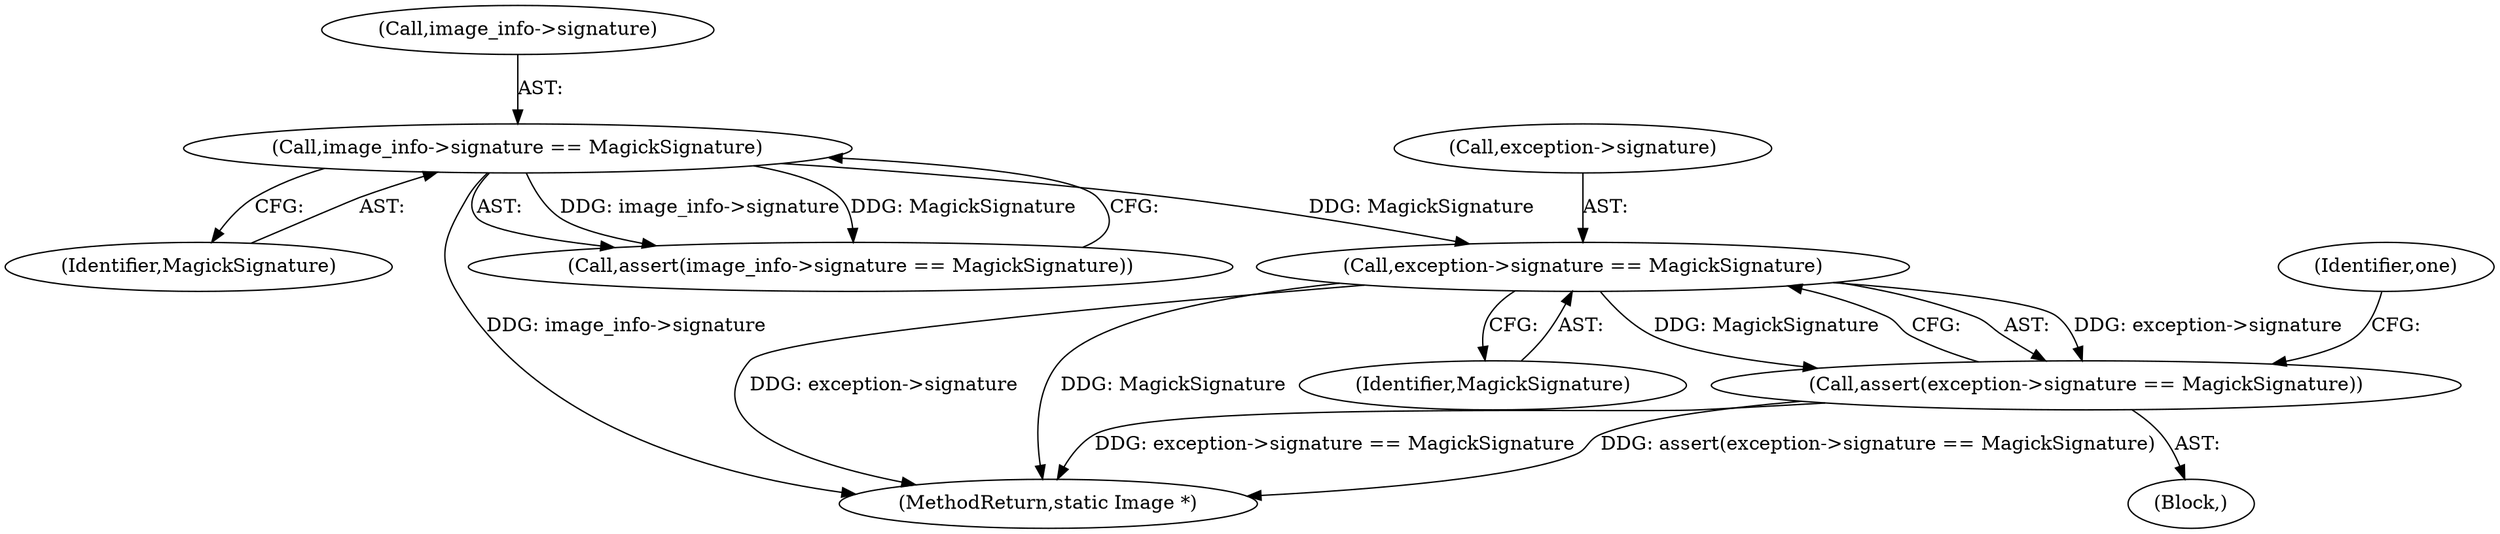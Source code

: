 digraph "0_ImageMagick_d9b2209a69ee90d8df81fb124eb66f593eb9f599_0@pointer" {
"1000186" [label="(Call,exception->signature == MagickSignature)"];
"1000174" [label="(Call,image_info->signature == MagickSignature)"];
"1000185" [label="(Call,assert(exception->signature == MagickSignature))"];
"1000141" [label="(Block,)"];
"1000178" [label="(Identifier,MagickSignature)"];
"1000174" [label="(Call,image_info->signature == MagickSignature)"];
"1000185" [label="(Call,assert(exception->signature == MagickSignature))"];
"1001914" [label="(MethodReturn,static Image *)"];
"1000186" [label="(Call,exception->signature == MagickSignature)"];
"1000187" [label="(Call,exception->signature)"];
"1000173" [label="(Call,assert(image_info->signature == MagickSignature))"];
"1000192" [label="(Identifier,one)"];
"1000190" [label="(Identifier,MagickSignature)"];
"1000175" [label="(Call,image_info->signature)"];
"1000186" -> "1000185"  [label="AST: "];
"1000186" -> "1000190"  [label="CFG: "];
"1000187" -> "1000186"  [label="AST: "];
"1000190" -> "1000186"  [label="AST: "];
"1000185" -> "1000186"  [label="CFG: "];
"1000186" -> "1001914"  [label="DDG: exception->signature"];
"1000186" -> "1001914"  [label="DDG: MagickSignature"];
"1000186" -> "1000185"  [label="DDG: exception->signature"];
"1000186" -> "1000185"  [label="DDG: MagickSignature"];
"1000174" -> "1000186"  [label="DDG: MagickSignature"];
"1000174" -> "1000173"  [label="AST: "];
"1000174" -> "1000178"  [label="CFG: "];
"1000175" -> "1000174"  [label="AST: "];
"1000178" -> "1000174"  [label="AST: "];
"1000173" -> "1000174"  [label="CFG: "];
"1000174" -> "1001914"  [label="DDG: image_info->signature"];
"1000174" -> "1000173"  [label="DDG: image_info->signature"];
"1000174" -> "1000173"  [label="DDG: MagickSignature"];
"1000185" -> "1000141"  [label="AST: "];
"1000192" -> "1000185"  [label="CFG: "];
"1000185" -> "1001914"  [label="DDG: exception->signature == MagickSignature"];
"1000185" -> "1001914"  [label="DDG: assert(exception->signature == MagickSignature)"];
}
